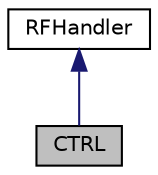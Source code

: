 digraph "CTRL"
{
 // LATEX_PDF_SIZE
  edge [fontname="Helvetica",fontsize="10",labelfontname="Helvetica",labelfontsize="10"];
  node [fontname="Helvetica",fontsize="10",shape=record];
  Node1 [label="CTRL",height=0.2,width=0.4,color="black", fillcolor="grey75", style="filled", fontcolor="black",tooltip="CTRL class."];
  Node2 -> Node1 [dir="back",color="midnightblue",fontsize="10",style="solid",fontname="Helvetica"];
  Node2 [label="RFHandler",height=0.2,width=0.4,color="black", fillcolor="white", style="filled",URL="$class_r_f_handler.html",tooltip=" "];
}
